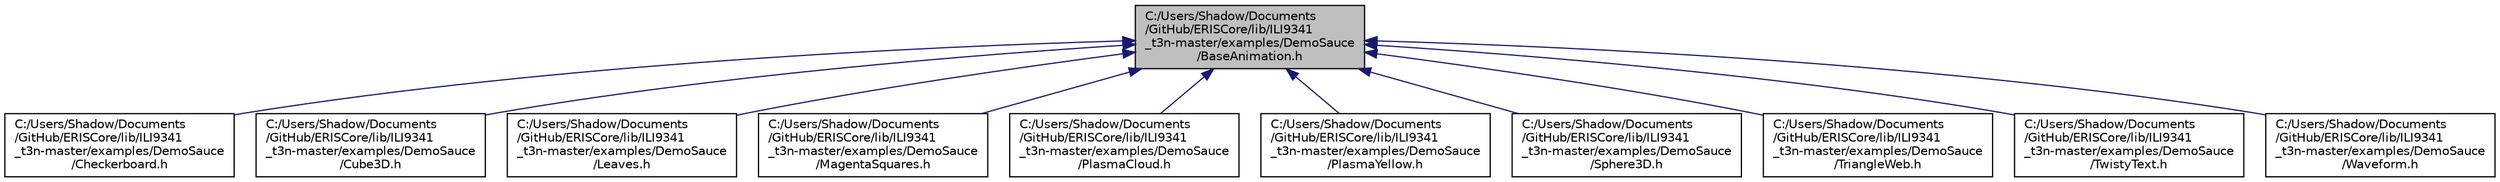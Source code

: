 digraph "C:/Users/Shadow/Documents/GitHub/ERISCore/lib/ILI9341_t3n-master/examples/DemoSauce/BaseAnimation.h"
{
 // LATEX_PDF_SIZE
  edge [fontname="Helvetica",fontsize="10",labelfontname="Helvetica",labelfontsize="10"];
  node [fontname="Helvetica",fontsize="10",shape=record];
  Node1 [label="C:/Users/Shadow/Documents\l/GitHub/ERISCore/lib/ILI9341\l_t3n-master/examples/DemoSauce\l/BaseAnimation.h",height=0.2,width=0.4,color="black", fillcolor="grey75", style="filled", fontcolor="black",tooltip=" "];
  Node1 -> Node2 [dir="back",color="midnightblue",fontsize="10",style="solid",fontname="Helvetica"];
  Node2 [label="C:/Users/Shadow/Documents\l/GitHub/ERISCore/lib/ILI9341\l_t3n-master/examples/DemoSauce\l/Checkerboard.h",height=0.2,width=0.4,color="black", fillcolor="white", style="filled",URL="$_checkerboard_8h.html",tooltip=" "];
  Node1 -> Node3 [dir="back",color="midnightblue",fontsize="10",style="solid",fontname="Helvetica"];
  Node3 [label="C:/Users/Shadow/Documents\l/GitHub/ERISCore/lib/ILI9341\l_t3n-master/examples/DemoSauce\l/Cube3D.h",height=0.2,width=0.4,color="black", fillcolor="white", style="filled",URL="$_cube3_d_8h.html",tooltip=" "];
  Node1 -> Node4 [dir="back",color="midnightblue",fontsize="10",style="solid",fontname="Helvetica"];
  Node4 [label="C:/Users/Shadow/Documents\l/GitHub/ERISCore/lib/ILI9341\l_t3n-master/examples/DemoSauce\l/Leaves.h",height=0.2,width=0.4,color="black", fillcolor="white", style="filled",URL="$_leaves_8h.html",tooltip=" "];
  Node1 -> Node5 [dir="back",color="midnightblue",fontsize="10",style="solid",fontname="Helvetica"];
  Node5 [label="C:/Users/Shadow/Documents\l/GitHub/ERISCore/lib/ILI9341\l_t3n-master/examples/DemoSauce\l/MagentaSquares.h",height=0.2,width=0.4,color="black", fillcolor="white", style="filled",URL="$_magenta_squares_8h.html",tooltip=" "];
  Node1 -> Node6 [dir="back",color="midnightblue",fontsize="10",style="solid",fontname="Helvetica"];
  Node6 [label="C:/Users/Shadow/Documents\l/GitHub/ERISCore/lib/ILI9341\l_t3n-master/examples/DemoSauce\l/PlasmaCloud.h",height=0.2,width=0.4,color="black", fillcolor="white", style="filled",URL="$_plasma_cloud_8h.html",tooltip=" "];
  Node1 -> Node7 [dir="back",color="midnightblue",fontsize="10",style="solid",fontname="Helvetica"];
  Node7 [label="C:/Users/Shadow/Documents\l/GitHub/ERISCore/lib/ILI9341\l_t3n-master/examples/DemoSauce\l/PlasmaYellow.h",height=0.2,width=0.4,color="black", fillcolor="white", style="filled",URL="$_plasma_yellow_8h.html",tooltip=" "];
  Node1 -> Node8 [dir="back",color="midnightblue",fontsize="10",style="solid",fontname="Helvetica"];
  Node8 [label="C:/Users/Shadow/Documents\l/GitHub/ERISCore/lib/ILI9341\l_t3n-master/examples/DemoSauce\l/Sphere3D.h",height=0.2,width=0.4,color="black", fillcolor="white", style="filled",URL="$_sphere3_d_8h.html",tooltip=" "];
  Node1 -> Node9 [dir="back",color="midnightblue",fontsize="10",style="solid",fontname="Helvetica"];
  Node9 [label="C:/Users/Shadow/Documents\l/GitHub/ERISCore/lib/ILI9341\l_t3n-master/examples/DemoSauce\l/TriangleWeb.h",height=0.2,width=0.4,color="black", fillcolor="white", style="filled",URL="$_triangle_web_8h.html",tooltip=" "];
  Node1 -> Node10 [dir="back",color="midnightblue",fontsize="10",style="solid",fontname="Helvetica"];
  Node10 [label="C:/Users/Shadow/Documents\l/GitHub/ERISCore/lib/ILI9341\l_t3n-master/examples/DemoSauce\l/TwistyText.h",height=0.2,width=0.4,color="black", fillcolor="white", style="filled",URL="$_twisty_text_8h.html",tooltip=" "];
  Node1 -> Node11 [dir="back",color="midnightblue",fontsize="10",style="solid",fontname="Helvetica"];
  Node11 [label="C:/Users/Shadow/Documents\l/GitHub/ERISCore/lib/ILI9341\l_t3n-master/examples/DemoSauce\l/Waveform.h",height=0.2,width=0.4,color="black", fillcolor="white", style="filled",URL="$_waveform_8h.html",tooltip=" "];
}
